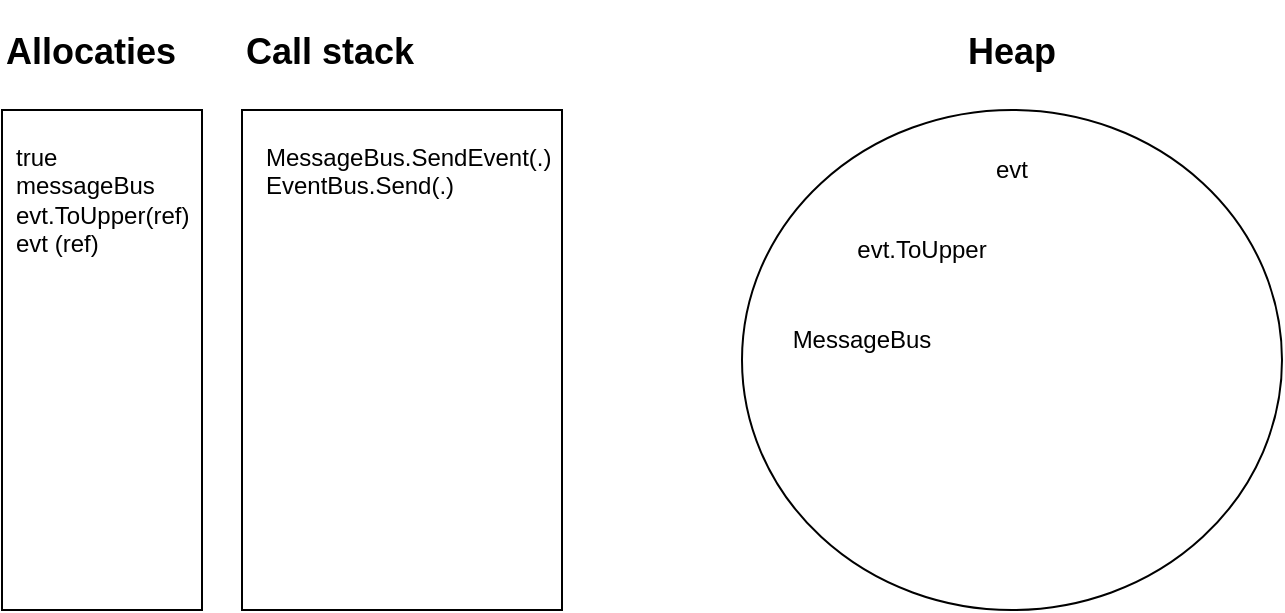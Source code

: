 <mxfile version="12.1.7" type="device" pages="1"><diagram id="9X8xIsoHylISgtY-QN1w" name="HeapStack"><mxGraphModel dx="1422" dy="982" grid="1" gridSize="10" guides="1" tooltips="1" connect="1" arrows="1" fold="1" page="1" pageScale="1" pageWidth="850" pageHeight="1100" math="0" shadow="0"><root><mxCell id="0"/><mxCell id="1" parent="0"/><mxCell id="3LS7SPZ5P1qpc1BcDfqh-1" value="" style="rounded=0;whiteSpace=wrap;html=1;" parent="1" vertex="1"><mxGeometry x="180" y="110" width="160" height="250" as="geometry"/></mxCell><mxCell id="3LS7SPZ5P1qpc1BcDfqh-3" value="MessageBus.SendEvent(.)&lt;br&gt;EventBus.Send(.)" style="text;html=1;strokeColor=none;fillColor=none;align=left;verticalAlign=top;whiteSpace=wrap;rounded=0;" parent="1" vertex="1"><mxGeometry x="190" y="120" width="140" height="230" as="geometry"/></mxCell><mxCell id="3LS7SPZ5P1qpc1BcDfqh-4" value="" style="ellipse;whiteSpace=wrap;html=1;align=left;" parent="1" vertex="1"><mxGeometry x="430" y="110" width="270" height="250" as="geometry"/></mxCell><mxCell id="3LS7SPZ5P1qpc1BcDfqh-5" value="&lt;h2&gt;Call stack&lt;/h2&gt;" style="text;html=1;strokeColor=none;fillColor=none;align=left;verticalAlign=middle;whiteSpace=wrap;rounded=0;" parent="1" vertex="1"><mxGeometry x="180" y="71" width="105" height="20" as="geometry"/></mxCell><mxCell id="3LS7SPZ5P1qpc1BcDfqh-6" value="&lt;h2&gt;Heap&lt;/h2&gt;" style="text;html=1;strokeColor=none;fillColor=none;align=center;verticalAlign=middle;whiteSpace=wrap;rounded=0;" parent="1" vertex="1"><mxGeometry x="545" y="71" width="40" height="20" as="geometry"/></mxCell><mxCell id="3LS7SPZ5P1qpc1BcDfqh-7" value="evt" style="text;html=1;strokeColor=none;fillColor=none;align=center;verticalAlign=middle;whiteSpace=wrap;rounded=0;" parent="1" vertex="1"><mxGeometry x="545" y="130" width="40" height="20" as="geometry"/></mxCell><mxCell id="DK1YNnZ4isVifTTRnQvx-1" value="" style="rounded=0;whiteSpace=wrap;html=1;" parent="1" vertex="1"><mxGeometry x="60" y="110" width="100" height="250" as="geometry"/></mxCell><mxCell id="DK1YNnZ4isVifTTRnQvx-2" value="&lt;h2&gt;Allocaties&lt;/h2&gt;" style="text;html=1;strokeColor=none;fillColor=none;align=left;verticalAlign=middle;whiteSpace=wrap;rounded=0;" parent="1" vertex="1"><mxGeometry x="60" y="71" width="90" height="20" as="geometry"/></mxCell><mxCell id="DK1YNnZ4isVifTTRnQvx-3" value="true&lt;br&gt;messageBus&lt;br&gt;evt.ToUpper(ref)&lt;br&gt;evt (ref)" style="text;html=1;strokeColor=none;fillColor=none;align=left;verticalAlign=top;whiteSpace=wrap;rounded=0;" parent="1" vertex="1"><mxGeometry x="65" y="120" width="80" height="230" as="geometry"/></mxCell><mxCell id="gkpS8IBG3GKCE8t_H44--1" value="evt.ToUpper" style="text;html=1;strokeColor=none;fillColor=none;align=center;verticalAlign=middle;whiteSpace=wrap;rounded=0;" vertex="1" parent="1"><mxGeometry x="500" y="170" width="40" height="20" as="geometry"/></mxCell><mxCell id="gkpS8IBG3GKCE8t_H44--3" value="MessageBus" style="text;html=1;strokeColor=none;fillColor=none;align=center;verticalAlign=middle;whiteSpace=wrap;rounded=0;" vertex="1" parent="1"><mxGeometry x="470" y="215" width="40" height="20" as="geometry"/></mxCell></root></mxGraphModel></diagram></mxfile>